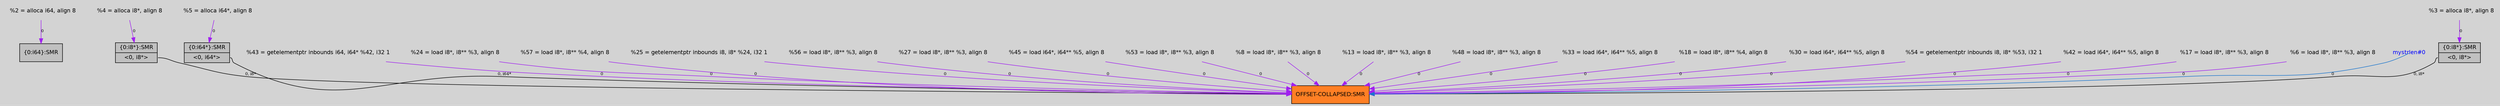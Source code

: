 digraph unnamed {
	graph [center=true, ratio=true, bgcolor=lightgray, fontname=Helvetica];
	node  [fontname=Helvetica, fontsize=11];

	Node0x40ae800 [shape=record,fillcolor=gray, style=filled,label="{\{0:i64\}:SMR}"];
	Node0x40aefe0 [shape=record,fillcolor=gray, style=filled,label="{\{0:i8*\}:SMR|{<s0>\<0, i8*\>}}"];
	Node0x40b25a0 [shape=record,fillcolor=gray, style=filled,label="{\{0:i8*\}:SMR|{<s0>\<0, i8*\>}}"];
	Node0x40c3bb0 [shape=record,fillcolor=gray, style=filled,label="{\{0:i64*\}:SMR|{<s0>\<0, i64*\>}}"];
	Node0x40c7080 [shape=record,fillcolor=chocolate1, style=filled,label="{OFFSET-COLLAPSED:SMR}"];
	Node0x40ace70 [shape=plaintext, label ="  %43 = getelementptr inbounds i64, i64* %42, i32 1"];
	Node0x40ace70 -> Node0x40c7080[arrowtail=tee,label="0",fontsize=8,color=purple];
	Node0x40ac208 [shape=plaintext, label ="  %24 = load i8*, i8** %3, align 8"];
	Node0x40ac208 -> Node0x40c7080[arrowtail=tee,label="0",fontsize=8,color=purple];
	Node0x40ad6d8 [shape=plaintext, label ="  %57 = load i8*, i8** %4, align 8"];
	Node0x40ad6d8 -> Node0x40c7080[arrowtail=tee,label="0",fontsize=8,color=purple];
	Node0x40ac280 [shape=plaintext, label ="  %25 = getelementptr inbounds i8, i8* %24, i32 1"];
	Node0x40ac280 -> Node0x40c7080[arrowtail=tee,label="0",fontsize=8,color=purple];
	Node0x40ad678 [shape=plaintext, label ="  %56 = load i8*, i8** %3, align 8"];
	Node0x40ad678 -> Node0x40c7080[arrowtail=tee,label="0",fontsize=8,color=purple];
	Node0x40ab578 [shape=plaintext, label ="  %5 = alloca i64*, align 8"];
	Node0x40ab578 -> Node0x40c3bb0[arrowtail=tee,label="0",fontsize=8,color=purple];
	Node0x40aad98 [shape=plaintext, label ="  %2 = alloca i64, align 8"];
	Node0x40aad98 -> Node0x40ae800[arrowtail=tee,label="0",fontsize=8,color=purple];
	Node0x40ab4c8 [shape=plaintext, label ="  %4 = alloca i8*, align 8"];
	Node0x40ab4c8 -> Node0x40b25a0[arrowtail=tee,label="0",fontsize=8,color=purple];
	Node0x40ab468 [shape=plaintext, label ="  %3 = alloca i8*, align 8"];
	Node0x40ab468 -> Node0x40aefe0[arrowtail=tee,label="0",fontsize=8,color=purple];
	Node0x40ac3c8 [shape=plaintext, label ="  %27 = load i8*, i8** %3, align 8"];
	Node0x40ac3c8 -> Node0x40c7080[arrowtail=tee,label="0",fontsize=8,color=purple];
	Node0x40acfb8 [shape=plaintext, label ="  %45 = load i64*, i64** %5, align 8"];
	Node0x40acfb8 -> Node0x40c7080[arrowtail=tee,label="0",fontsize=8,color=purple];
	Node0x40ad4b8 [shape=plaintext, label ="  %53 = load i8*, i8** %3, align 8"];
	Node0x40ad4b8 -> Node0x40c7080[arrowtail=tee,label="0",fontsize=8,color=purple];
	Node0x40ab7e8 [shape=plaintext, label ="  %8 = load i8*, i8** %3, align 8"];
	Node0x40ab7e8 -> Node0x40c7080[arrowtail=tee,label="0",fontsize=8,color=purple];
	Node0x40abb68 [shape=plaintext, label ="  %13 = load i8*, i8** %3, align 8"];
	Node0x40abb68 -> Node0x40c7080[arrowtail=tee,label="0",fontsize=8,color=purple];
	Node0x40ad1a8 [shape=plaintext, label ="  %48 = load i8*, i8** %3, align 8"];
	Node0x40ad1a8 -> Node0x40c7080[arrowtail=tee,label="0",fontsize=8,color=purple];
	Node0x40ac928 [shape=plaintext, label ="  %33 = load i64*, i64** %5, align 8"];
	Node0x40ac928 -> Node0x40c7080[arrowtail=tee,label="0",fontsize=8,color=purple];
	Node0x40abe98 [shape=plaintext, label ="  %18 = load i8*, i8** %4, align 8"];
	Node0x40abe98 -> Node0x40c7080[arrowtail=tee,label="0",fontsize=8,color=purple];
	Node0x40ac5b8 [shape=plaintext, label ="  %30 = load i64*, i64** %5, align 8"];
	Node0x40ac5b8 -> Node0x40c7080[arrowtail=tee,label="0",fontsize=8,color=purple];
	Node0x40ad530 [shape=plaintext, label ="  %54 = getelementptr inbounds i8, i8* %53, i32 1"];
	Node0x40ad530 -> Node0x40c7080[arrowtail=tee,label="0",fontsize=8,color=purple];
	Node0x40acdf8 [shape=plaintext, label ="  %42 = load i64*, i64** %5, align 8"];
	Node0x40acdf8 -> Node0x40c7080[arrowtail=tee,label="0",fontsize=8,color=purple];
	Node0x40abe38 [shape=plaintext, label ="  %17 = load i8*, i8** %3, align 8"];
	Node0x40abe38 -> Node0x40c7080[arrowtail=tee,label="0",fontsize=8,color=purple];
	Node0x40ab658 [shape=plaintext, label ="  %6 = load i8*, i8** %3, align 8"];
	Node0x40ab658 -> Node0x40c7080[arrowtail=tee,label="0",fontsize=8,color=purple];
	Node0x40aacc0 [shape=plaintext,fontcolor=blue, label ="mystrlen#0"];
	Node0x40aacc0 -> Node0x40c7080[tailclip=false,color=dodgerblue3,label="0",fontsize=8];
	Node0x40aefe0:s0 -> Node0x40c7080[arrowtail=tee,label="0, i8*",fontsize=8];
	Node0x40b25a0:s0 -> Node0x40c7080[arrowtail=tee,label="0, i8*",fontsize=8];
	Node0x40c3bb0:s0 -> Node0x40c7080[arrowtail=tee,label="0, i64*",fontsize=8];
}

